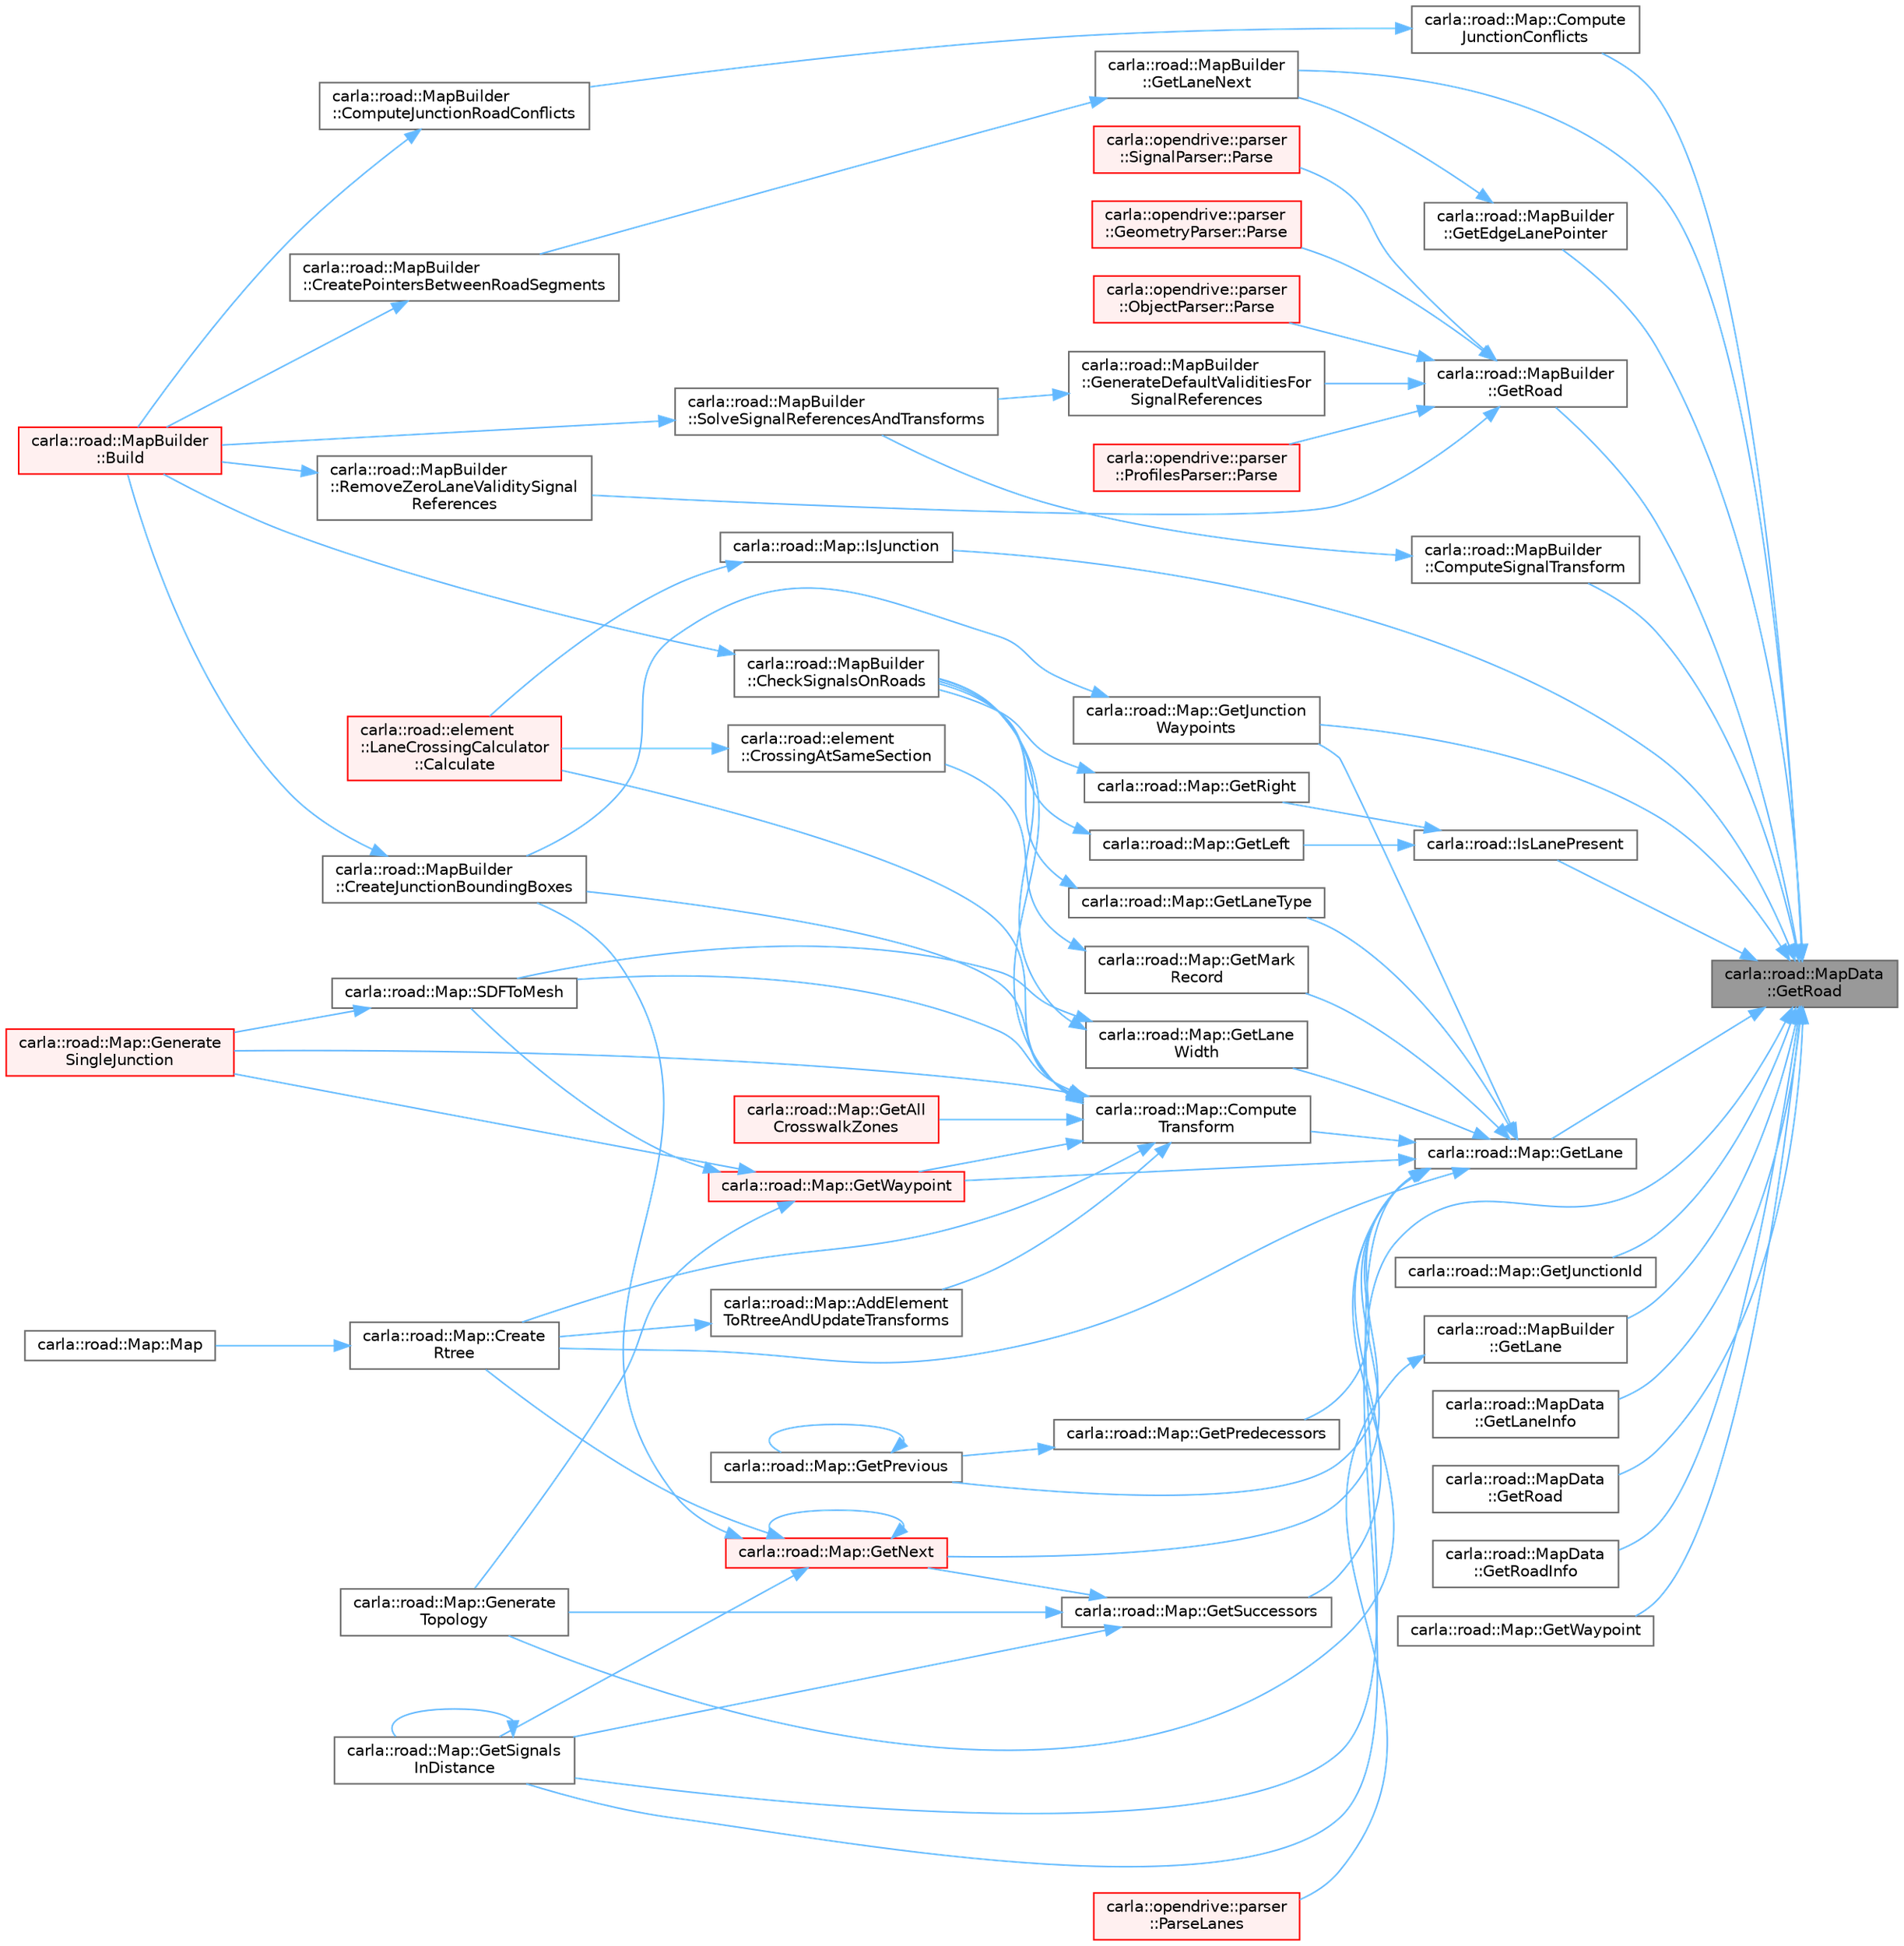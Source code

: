 digraph "carla::road::MapData::GetRoad"
{
 // INTERACTIVE_SVG=YES
 // LATEX_PDF_SIZE
  bgcolor="transparent";
  edge [fontname=Helvetica,fontsize=10,labelfontname=Helvetica,labelfontsize=10];
  node [fontname=Helvetica,fontsize=10,shape=box,height=0.2,width=0.4];
  rankdir="RL";
  Node1 [id="Node000001",label="carla::road::MapData\l::GetRoad",height=0.2,width=0.4,color="gray40", fillcolor="grey60", style="filled", fontcolor="black",tooltip=" "];
  Node1 -> Node2 [id="edge1_Node000001_Node000002",dir="back",color="steelblue1",style="solid",tooltip=" "];
  Node2 [id="Node000002",label="carla::road::Map::Compute\lJunctionConflicts",height=0.2,width=0.4,color="grey40", fillcolor="white", style="filled",URL="$d0/d34/classcarla_1_1road_1_1Map.html#ae949a1582f56aa3dbc7194c024e8aa3c",tooltip=" "];
  Node2 -> Node3 [id="edge2_Node000002_Node000003",dir="back",color="steelblue1",style="solid",tooltip=" "];
  Node3 [id="Node000003",label="carla::road::MapBuilder\l::ComputeJunctionRoadConflicts",height=0.2,width=0.4,color="grey40", fillcolor="white", style="filled",URL="$de/d16/classcarla_1_1road_1_1MapBuilder.html#a681b6b968d9fc6a9477dca966ec3e09e",tooltip="Compute the conflicts of the roads (intersecting roads)"];
  Node3 -> Node4 [id="edge3_Node000003_Node000004",dir="back",color="steelblue1",style="solid",tooltip=" "];
  Node4 [id="Node000004",label="carla::road::MapBuilder\l::Build",height=0.2,width=0.4,color="red", fillcolor="#FFF0F0", style="filled",URL="$de/d16/classcarla_1_1road_1_1MapBuilder.html#a7b0bb12125e15fd246924aee12327e7e",tooltip=" "];
  Node1 -> Node23 [id="edge4_Node000001_Node000023",dir="back",color="steelblue1",style="solid",tooltip=" "];
  Node23 [id="Node000023",label="carla::road::MapBuilder\l::ComputeSignalTransform",height=0.2,width=0.4,color="grey40", fillcolor="white", style="filled",URL="$de/d16/classcarla_1_1road_1_1MapBuilder.html#a59c3796375f1ca76276763f94b923afc",tooltip=" "];
  Node23 -> Node24 [id="edge5_Node000023_Node000024",dir="back",color="steelblue1",style="solid",tooltip=" "];
  Node24 [id="Node000024",label="carla::road::MapBuilder\l::SolveSignalReferencesAndTransforms",height=0.2,width=0.4,color="grey40", fillcolor="white", style="filled",URL="$de/d16/classcarla_1_1road_1_1MapBuilder.html#ae08e6f0bdd3b6efe2e30ca19effd3a97",tooltip="Solves the signal references in the road"];
  Node24 -> Node4 [id="edge6_Node000024_Node000004",dir="back",color="steelblue1",style="solid",tooltip=" "];
  Node1 -> Node25 [id="edge7_Node000001_Node000025",dir="back",color="steelblue1",style="solid",tooltip=" "];
  Node25 [id="Node000025",label="carla::road::MapBuilder\l::GetEdgeLanePointer",height=0.2,width=0.4,color="grey40", fillcolor="white", style="filled",URL="$de/d16/classcarla_1_1road_1_1MapBuilder.html#af7818fa90e4281abc159f08e31a9fb00",tooltip="Return the pointer to a lane object."];
  Node25 -> Node26 [id="edge8_Node000025_Node000026",dir="back",color="steelblue1",style="solid",tooltip=" "];
  Node26 [id="Node000026",label="carla::road::MapBuilder\l::GetLaneNext",height=0.2,width=0.4,color="grey40", fillcolor="white", style="filled",URL="$de/d16/classcarla_1_1road_1_1MapBuilder.html#ad84a5423baee8d92269aab9d8723c68a",tooltip="Return a list of pointers to all lanes from a lane (using road and junction info)."];
  Node26 -> Node27 [id="edge9_Node000026_Node000027",dir="back",color="steelblue1",style="solid",tooltip=" "];
  Node27 [id="Node000027",label="carla::road::MapBuilder\l::CreatePointersBetweenRoadSegments",height=0.2,width=0.4,color="grey40", fillcolor="white", style="filled",URL="$de/d16/classcarla_1_1road_1_1MapBuilder.html#ae3f4192b6f1b0737a5d12923fc8da239",tooltip="Create the pointers between RoadSegments based on the ids."];
  Node27 -> Node4 [id="edge10_Node000027_Node000004",dir="back",color="steelblue1",style="solid",tooltip=" "];
  Node1 -> Node28 [id="edge11_Node000001_Node000028",dir="back",color="steelblue1",style="solid",tooltip=" "];
  Node28 [id="Node000028",label="carla::road::Map::GetJunctionId",height=0.2,width=0.4,color="grey40", fillcolor="white", style="filled",URL="$d0/d34/classcarla_1_1road_1_1Map.html#a09a4f66c2104b792eb40e1e1107f3071",tooltip=" "];
  Node1 -> Node29 [id="edge12_Node000001_Node000029",dir="back",color="steelblue1",style="solid",tooltip=" "];
  Node29 [id="Node000029",label="carla::road::Map::GetJunction\lWaypoints",height=0.2,width=0.4,color="grey40", fillcolor="white", style="filled",URL="$d0/d34/classcarla_1_1road_1_1Map.html#adf1b3cb75595be020adbdbd325298638",tooltip="Generate waypoints of the junction"];
  Node29 -> Node30 [id="edge13_Node000029_Node000030",dir="back",color="steelblue1",style="solid",tooltip=" "];
  Node30 [id="Node000030",label="carla::road::MapBuilder\l::CreateJunctionBoundingBoxes",height=0.2,width=0.4,color="grey40", fillcolor="white", style="filled",URL="$de/d16/classcarla_1_1road_1_1MapBuilder.html#ab0d9fe008defb1501769cf62f8cadf14",tooltip="Create the bounding boxes of each junction"];
  Node30 -> Node4 [id="edge14_Node000030_Node000004",dir="back",color="steelblue1",style="solid",tooltip=" "];
  Node1 -> Node31 [id="edge15_Node000001_Node000031",dir="back",color="steelblue1",style="solid",tooltip=" "];
  Node31 [id="Node000031",label="carla::road::Map::GetLane",height=0.2,width=0.4,color="grey40", fillcolor="white", style="filled",URL="$d0/d34/classcarla_1_1road_1_1Map.html#af8814cb7eb14d0691d9c1e49f4ef88b1",tooltip="========================================================================"];
  Node31 -> Node32 [id="edge16_Node000031_Node000032",dir="back",color="steelblue1",style="solid",tooltip=" "];
  Node32 [id="Node000032",label="carla::road::Map::Compute\lTransform",height=0.2,width=0.4,color="grey40", fillcolor="white", style="filled",URL="$d0/d34/classcarla_1_1road_1_1Map.html#ab92716131e75fa9760042389d14f56a2",tooltip=" "];
  Node32 -> Node33 [id="edge17_Node000032_Node000033",dir="back",color="steelblue1",style="solid",tooltip=" "];
  Node33 [id="Node000033",label="carla::road::Map::AddElement\lToRtreeAndUpdateTransforms",height=0.2,width=0.4,color="grey40", fillcolor="white", style="filled",URL="$d0/d34/classcarla_1_1road_1_1Map.html#a36af7faea3211dab99511c59e06c52c2",tooltip=" "];
  Node33 -> Node34 [id="edge18_Node000033_Node000034",dir="back",color="steelblue1",style="solid",tooltip=" "];
  Node34 [id="Node000034",label="carla::road::Map::Create\lRtree",height=0.2,width=0.4,color="grey40", fillcolor="white", style="filled",URL="$d0/d34/classcarla_1_1road_1_1Map.html#ad30ed42bc1a8089df7d63ec8cdfa3e72",tooltip=" "];
  Node34 -> Node35 [id="edge19_Node000034_Node000035",dir="back",color="steelblue1",style="solid",tooltip=" "];
  Node35 [id="Node000035",label="carla::road::Map::Map",height=0.2,width=0.4,color="grey40", fillcolor="white", style="filled",URL="$d0/d34/classcarla_1_1road_1_1Map.html#a8f7405072e937b732ea32c9b73bd116c",tooltip="========================================================================"];
  Node32 -> Node36 [id="edge20_Node000032_Node000036",dir="back",color="steelblue1",style="solid",tooltip=" "];
  Node36 [id="Node000036",label="carla::road::element\l::LaneCrossingCalculator\l::Calculate",height=0.2,width=0.4,color="red", fillcolor="#FFF0F0", style="filled",URL="$d2/d60/classcarla_1_1road_1_1element_1_1LaneCrossingCalculator.html#a589511f573df9e9c46c55a7a46c02cd6",tooltip=" "];
  Node32 -> Node38 [id="edge21_Node000032_Node000038",dir="back",color="steelblue1",style="solid",tooltip=" "];
  Node38 [id="Node000038",label="carla::road::MapBuilder\l::CheckSignalsOnRoads",height=0.2,width=0.4,color="grey40", fillcolor="white", style="filled",URL="$de/d16/classcarla_1_1road_1_1MapBuilder.html#af3773de062a9e9aec4310f024f19ba28",tooltip="Checks signals overlapping driving lanes and emits a warning"];
  Node38 -> Node4 [id="edge22_Node000038_Node000004",dir="back",color="steelblue1",style="solid",tooltip=" "];
  Node32 -> Node30 [id="edge23_Node000032_Node000030",dir="back",color="steelblue1",style="solid",tooltip=" "];
  Node32 -> Node34 [id="edge24_Node000032_Node000034",dir="back",color="steelblue1",style="solid",tooltip=" "];
  Node32 -> Node39 [id="edge25_Node000032_Node000039",dir="back",color="steelblue1",style="solid",tooltip=" "];
  Node39 [id="Node000039",label="carla::road::Map::Generate\lSingleJunction",height=0.2,width=0.4,color="red", fillcolor="#FFF0F0", style="filled",URL="$d0/d34/classcarla_1_1road_1_1Map.html#accf4f345bb9db4bcd6cdd9e6fec322cc",tooltip=" "];
  Node32 -> Node42 [id="edge26_Node000032_Node000042",dir="back",color="steelblue1",style="solid",tooltip=" "];
  Node42 [id="Node000042",label="carla::road::Map::GetAll\lCrosswalkZones",height=0.2,width=0.4,color="red", fillcolor="#FFF0F0", style="filled",URL="$d0/d34/classcarla_1_1road_1_1Map.html#ad5c36d945ee852b47b55e7d3210a20d0",tooltip="Returns a list of locations defining 2d areas, when a location is repeated an area is finished"];
  Node32 -> Node44 [id="edge27_Node000032_Node000044",dir="back",color="steelblue1",style="solid",tooltip=" "];
  Node44 [id="Node000044",label="carla::road::Map::GetWaypoint",height=0.2,width=0.4,color="red", fillcolor="#FFF0F0", style="filled",URL="$d0/d34/classcarla_1_1road_1_1Map.html#a39f0ccacb98f62b339de96c69621543b",tooltip=" "];
  Node44 -> Node39 [id="edge28_Node000044_Node000039",dir="back",color="steelblue1",style="solid",tooltip=" "];
  Node44 -> Node45 [id="edge29_Node000044_Node000045",dir="back",color="steelblue1",style="solid",tooltip=" "];
  Node45 [id="Node000045",label="carla::road::Map::Generate\lTopology",height=0.2,width=0.4,color="grey40", fillcolor="white", style="filled",URL="$d0/d34/classcarla_1_1road_1_1Map.html#a047f3fd871248ef6cea3d7057e38830b",tooltip="Generate the minimum set of waypoints that define the topology of map."];
  Node44 -> Node47 [id="edge30_Node000044_Node000047",dir="back",color="steelblue1",style="solid",tooltip=" "];
  Node47 [id="Node000047",label="carla::road::Map::SDFToMesh",height=0.2,width=0.4,color="grey40", fillcolor="white", style="filled",URL="$d0/d34/classcarla_1_1road_1_1Map.html#a1653a470bdf6e93b0471773b2e079847",tooltip=" "];
  Node47 -> Node39 [id="edge31_Node000047_Node000039",dir="back",color="steelblue1",style="solid",tooltip=" "];
  Node32 -> Node47 [id="edge32_Node000032_Node000047",dir="back",color="steelblue1",style="solid",tooltip=" "];
  Node31 -> Node34 [id="edge33_Node000031_Node000034",dir="back",color="steelblue1",style="solid",tooltip=" "];
  Node31 -> Node45 [id="edge34_Node000031_Node000045",dir="back",color="steelblue1",style="solid",tooltip=" "];
  Node31 -> Node29 [id="edge35_Node000031_Node000029",dir="back",color="steelblue1",style="solid",tooltip=" "];
  Node31 -> Node48 [id="edge36_Node000031_Node000048",dir="back",color="steelblue1",style="solid",tooltip=" "];
  Node48 [id="Node000048",label="carla::road::Map::GetLaneType",height=0.2,width=0.4,color="grey40", fillcolor="white", style="filled",URL="$d0/d34/classcarla_1_1road_1_1Map.html#a13a6d3fc7996a000ca9e689f0b814730",tooltip=" "];
  Node48 -> Node38 [id="edge37_Node000048_Node000038",dir="back",color="steelblue1",style="solid",tooltip=" "];
  Node31 -> Node49 [id="edge38_Node000031_Node000049",dir="back",color="steelblue1",style="solid",tooltip=" "];
  Node49 [id="Node000049",label="carla::road::Map::GetLane\lWidth",height=0.2,width=0.4,color="grey40", fillcolor="white", style="filled",URL="$d0/d34/classcarla_1_1road_1_1Map.html#a224091be975361b3d8495dd0d5649f01",tooltip=" "];
  Node49 -> Node38 [id="edge39_Node000049_Node000038",dir="back",color="steelblue1",style="solid",tooltip=" "];
  Node49 -> Node47 [id="edge40_Node000049_Node000047",dir="back",color="steelblue1",style="solid",tooltip=" "];
  Node31 -> Node50 [id="edge41_Node000031_Node000050",dir="back",color="steelblue1",style="solid",tooltip=" "];
  Node50 [id="Node000050",label="carla::road::Map::GetMark\lRecord",height=0.2,width=0.4,color="grey40", fillcolor="white", style="filled",URL="$d0/d34/classcarla_1_1road_1_1Map.html#a4a0c764747946ae995862a48f359533b",tooltip=" "];
  Node50 -> Node51 [id="edge42_Node000050_Node000051",dir="back",color="steelblue1",style="solid",tooltip=" "];
  Node51 [id="Node000051",label="carla::road::element\l::CrossingAtSameSection",height=0.2,width=0.4,color="grey40", fillcolor="white", style="filled",URL="$df/dc1/namespacecarla_1_1road_1_1element.html#acbe8560f6810573eb51af9654c3ada77",tooltip="Calculate the lane markings that need to be crossed from lane_id_origin to lane_id_destination."];
  Node51 -> Node36 [id="edge43_Node000051_Node000036",dir="back",color="steelblue1",style="solid",tooltip=" "];
  Node31 -> Node52 [id="edge44_Node000031_Node000052",dir="back",color="steelblue1",style="solid",tooltip=" "];
  Node52 [id="Node000052",label="carla::road::Map::GetNext",height=0.2,width=0.4,color="red", fillcolor="#FFF0F0", style="filled",URL="$d0/d34/classcarla_1_1road_1_1Map.html#a83541de08e4b515768c211f1cdbecd4f",tooltip="Return the list of waypoints at distance such that a vehicle at waypoint could drive to."];
  Node52 -> Node30 [id="edge45_Node000052_Node000030",dir="back",color="steelblue1",style="solid",tooltip=" "];
  Node52 -> Node34 [id="edge46_Node000052_Node000034",dir="back",color="steelblue1",style="solid",tooltip=" "];
  Node52 -> Node52 [id="edge47_Node000052_Node000052",dir="back",color="steelblue1",style="solid",tooltip=" "];
  Node52 -> Node54 [id="edge48_Node000052_Node000054",dir="back",color="steelblue1",style="solid",tooltip=" "];
  Node54 [id="Node000054",label="carla::road::Map::GetSignals\lInDistance",height=0.2,width=0.4,color="grey40", fillcolor="white", style="filled",URL="$d0/d34/classcarla_1_1road_1_1Map.html#a048dcf017f5500a177b28c36aac1e769",tooltip="Searches signals from an initial waypoint until the defined distance."];
  Node54 -> Node54 [id="edge49_Node000054_Node000054",dir="back",color="steelblue1",style="solid",tooltip=" "];
  Node31 -> Node55 [id="edge50_Node000031_Node000055",dir="back",color="steelblue1",style="solid",tooltip=" "];
  Node55 [id="Node000055",label="carla::road::Map::GetPredecessors",height=0.2,width=0.4,color="grey40", fillcolor="white", style="filled",URL="$d0/d34/classcarla_1_1road_1_1Map.html#ad0f471608dfa32a20135abb08bb53f4e",tooltip=" "];
  Node55 -> Node56 [id="edge51_Node000055_Node000056",dir="back",color="steelblue1",style="solid",tooltip=" "];
  Node56 [id="Node000056",label="carla::road::Map::GetPrevious",height=0.2,width=0.4,color="grey40", fillcolor="white", style="filled",URL="$d0/d34/classcarla_1_1road_1_1Map.html#a0afb8efa57799a556b3e242a683b5546",tooltip="Return the list of waypoints at distance in the reversed direction that a vehicle at waypoint could d..."];
  Node56 -> Node56 [id="edge52_Node000056_Node000056",dir="back",color="steelblue1",style="solid",tooltip=" "];
  Node31 -> Node56 [id="edge53_Node000031_Node000056",dir="back",color="steelblue1",style="solid",tooltip=" "];
  Node31 -> Node54 [id="edge54_Node000031_Node000054",dir="back",color="steelblue1",style="solid",tooltip=" "];
  Node31 -> Node57 [id="edge55_Node000031_Node000057",dir="back",color="steelblue1",style="solid",tooltip=" "];
  Node57 [id="Node000057",label="carla::road::Map::GetSuccessors",height=0.2,width=0.4,color="grey40", fillcolor="white", style="filled",URL="$d0/d34/classcarla_1_1road_1_1Map.html#ad207ea3fcc57867c290d05d8e6578cf5",tooltip="========================================================================"];
  Node57 -> Node45 [id="edge56_Node000057_Node000045",dir="back",color="steelblue1",style="solid",tooltip=" "];
  Node57 -> Node52 [id="edge57_Node000057_Node000052",dir="back",color="steelblue1",style="solid",tooltip=" "];
  Node57 -> Node54 [id="edge58_Node000057_Node000054",dir="back",color="steelblue1",style="solid",tooltip=" "];
  Node31 -> Node44 [id="edge59_Node000031_Node000044",dir="back",color="steelblue1",style="solid",tooltip=" "];
  Node1 -> Node58 [id="edge60_Node000001_Node000058",dir="back",color="steelblue1",style="solid",tooltip=" "];
  Node58 [id="Node000058",label="carla::road::MapBuilder\l::GetLane",height=0.2,width=0.4,color="grey40", fillcolor="white", style="filled",URL="$de/d16/classcarla_1_1road_1_1MapBuilder.html#a60adfc4b42c04342acfea8b0acd67516",tooltip=" "];
  Node58 -> Node59 [id="edge61_Node000058_Node000059",dir="back",color="steelblue1",style="solid",tooltip=" "];
  Node59 [id="Node000059",label="carla::opendrive::parser\l::ParseLanes",height=0.2,width=0.4,color="red", fillcolor="#FFF0F0", style="filled",URL="$db/dd5/namespacecarla_1_1opendrive_1_1parser.html#ac2f5766b57ed54b7e6b78b13aeeab215",tooltip=" "];
  Node1 -> Node61 [id="edge62_Node000001_Node000061",dir="back",color="steelblue1",style="solid",tooltip=" "];
  Node61 [id="Node000061",label="carla::road::MapData\l::GetLaneInfo",height=0.2,width=0.4,color="grey40", fillcolor="white", style="filled",URL="$da/d3b/classcarla_1_1road_1_1MapData.html#af12539d55764efc42ba1c634d954ad87",tooltip=" "];
  Node1 -> Node26 [id="edge63_Node000001_Node000026",dir="back",color="steelblue1",style="solid",tooltip=" "];
  Node1 -> Node62 [id="edge64_Node000001_Node000062",dir="back",color="steelblue1",style="solid",tooltip=" "];
  Node62 [id="Node000062",label="carla::road::MapBuilder\l::GetRoad",height=0.2,width=0.4,color="grey40", fillcolor="white", style="filled",URL="$de/d16/classcarla_1_1road_1_1MapBuilder.html#ae78c5880d7bd9edde4764d054037164d",tooltip=" "];
  Node62 -> Node63 [id="edge65_Node000062_Node000063",dir="back",color="steelblue1",style="solid",tooltip=" "];
  Node63 [id="Node000063",label="carla::road::MapBuilder\l::GenerateDefaultValiditiesFor\lSignalReferences",height=0.2,width=0.4,color="grey40", fillcolor="white", style="filled",URL="$de/d16/classcarla_1_1road_1_1MapBuilder.html#ac5ab2aea311a2bb6e43258c73bd57b49",tooltip="Generates a default validity field for signal references with missing validity record in OpenDRIVE"];
  Node63 -> Node24 [id="edge66_Node000063_Node000024",dir="back",color="steelblue1",style="solid",tooltip=" "];
  Node62 -> Node64 [id="edge67_Node000062_Node000064",dir="back",color="steelblue1",style="solid",tooltip=" "];
  Node64 [id="Node000064",label="carla::opendrive::parser\l::GeometryParser::Parse",height=0.2,width=0.4,color="red", fillcolor="#FFF0F0", style="filled",URL="$d6/d8f/classcarla_1_1opendrive_1_1parser_1_1GeometryParser.html#a28543d57f8d9234660d95cbb29e7ea2a",tooltip=" "];
  Node62 -> Node65 [id="edge68_Node000062_Node000065",dir="back",color="steelblue1",style="solid",tooltip=" "];
  Node65 [id="Node000065",label="carla::opendrive::parser\l::ObjectParser::Parse",height=0.2,width=0.4,color="red", fillcolor="#FFF0F0", style="filled",URL="$d3/df6/classcarla_1_1opendrive_1_1parser_1_1ObjectParser.html#ae273ad3cc015c32d8f1a91b405fed709",tooltip=" "];
  Node62 -> Node66 [id="edge69_Node000062_Node000066",dir="back",color="steelblue1",style="solid",tooltip=" "];
  Node66 [id="Node000066",label="carla::opendrive::parser\l::ProfilesParser::Parse",height=0.2,width=0.4,color="red", fillcolor="#FFF0F0", style="filled",URL="$db/de4/classcarla_1_1opendrive_1_1parser_1_1ProfilesParser.html#a55f58629cedd4804c79bf31cea68627e",tooltip=" "];
  Node62 -> Node67 [id="edge70_Node000062_Node000067",dir="back",color="steelblue1",style="solid",tooltip=" "];
  Node67 [id="Node000067",label="carla::opendrive::parser\l::SignalParser::Parse",height=0.2,width=0.4,color="red", fillcolor="#FFF0F0", style="filled",URL="$dd/d61/classcarla_1_1opendrive_1_1parser_1_1SignalParser.html#a715780b50d4cd22256482e1d1dd590ef",tooltip=" "];
  Node62 -> Node68 [id="edge71_Node000062_Node000068",dir="back",color="steelblue1",style="solid",tooltip=" "];
  Node68 [id="Node000068",label="carla::road::MapBuilder\l::RemoveZeroLaneValiditySignal\lReferences",height=0.2,width=0.4,color="grey40", fillcolor="white", style="filled",URL="$de/d16/classcarla_1_1road_1_1MapBuilder.html#aa01b79061fa5fc167617bc32272a2bb7",tooltip="Removes signal references with lane validity equal to [0,0] as they have no effect on any road"];
  Node68 -> Node4 [id="edge72_Node000068_Node000004",dir="back",color="steelblue1",style="solid",tooltip=" "];
  Node1 -> Node69 [id="edge73_Node000001_Node000069",dir="back",color="steelblue1",style="solid",tooltip=" "];
  Node69 [id="Node000069",label="carla::road::MapData\l::GetRoad",height=0.2,width=0.4,color="grey40", fillcolor="white", style="filled",URL="$da/d3b/classcarla_1_1road_1_1MapData.html#a11a5a08f81bda128abf24f829fc9665f",tooltip=" "];
  Node1 -> Node70 [id="edge74_Node000001_Node000070",dir="back",color="steelblue1",style="solid",tooltip=" "];
  Node70 [id="Node000070",label="carla::road::MapData\l::GetRoadInfo",height=0.2,width=0.4,color="grey40", fillcolor="white", style="filled",URL="$da/d3b/classcarla_1_1road_1_1MapData.html#a7ee9542a5617560b6d7e573f2ffd1b47",tooltip=" "];
  Node1 -> Node54 [id="edge75_Node000001_Node000054",dir="back",color="steelblue1",style="solid",tooltip=" "];
  Node1 -> Node71 [id="edge76_Node000001_Node000071",dir="back",color="steelblue1",style="solid",tooltip=" "];
  Node71 [id="Node000071",label="carla::road::Map::GetWaypoint",height=0.2,width=0.4,color="grey40", fillcolor="white", style="filled",URL="$d0/d34/classcarla_1_1road_1_1Map.html#a7bb453144d7525b90e71f7358cc2015b",tooltip=" "];
  Node1 -> Node72 [id="edge77_Node000001_Node000072",dir="back",color="steelblue1",style="solid",tooltip=" "];
  Node72 [id="Node000072",label="carla::road::Map::IsJunction",height=0.2,width=0.4,color="grey40", fillcolor="white", style="filled",URL="$d0/d34/classcarla_1_1road_1_1Map.html#a0b715edb296a39c438b160d7c0d8714b",tooltip=" "];
  Node72 -> Node36 [id="edge78_Node000072_Node000036",dir="back",color="steelblue1",style="solid",tooltip=" "];
  Node1 -> Node73 [id="edge79_Node000001_Node000073",dir="back",color="steelblue1",style="solid",tooltip=" "];
  Node73 [id="Node000073",label="carla::road::IsLanePresent",height=0.2,width=0.4,color="grey40", fillcolor="white", style="filled",URL="$de/d26/namespacecarla_1_1road.html#a7ecd44cf0915faa4721092185974318d",tooltip="Assumes road_id and section_id are valid."];
  Node73 -> Node74 [id="edge80_Node000073_Node000074",dir="back",color="steelblue1",style="solid",tooltip=" "];
  Node74 [id="Node000074",label="carla::road::Map::GetLeft",height=0.2,width=0.4,color="grey40", fillcolor="white", style="filled",URL="$d0/d34/classcarla_1_1road_1_1Map.html#a7664d704c1bde6685c333c02cda22714",tooltip="Return a waypoint at the lane of waypoint's left lane."];
  Node74 -> Node38 [id="edge81_Node000074_Node000038",dir="back",color="steelblue1",style="solid",tooltip=" "];
  Node73 -> Node75 [id="edge82_Node000073_Node000075",dir="back",color="steelblue1",style="solid",tooltip=" "];
  Node75 [id="Node000075",label="carla::road::Map::GetRight",height=0.2,width=0.4,color="grey40", fillcolor="white", style="filled",URL="$d0/d34/classcarla_1_1road_1_1Map.html#a6936c20e8e76ccf7dc11de423c73c84d",tooltip="Return a waypoint at the lane of waypoint's right lane."];
  Node75 -> Node38 [id="edge83_Node000075_Node000038",dir="back",color="steelblue1",style="solid",tooltip=" "];
}
